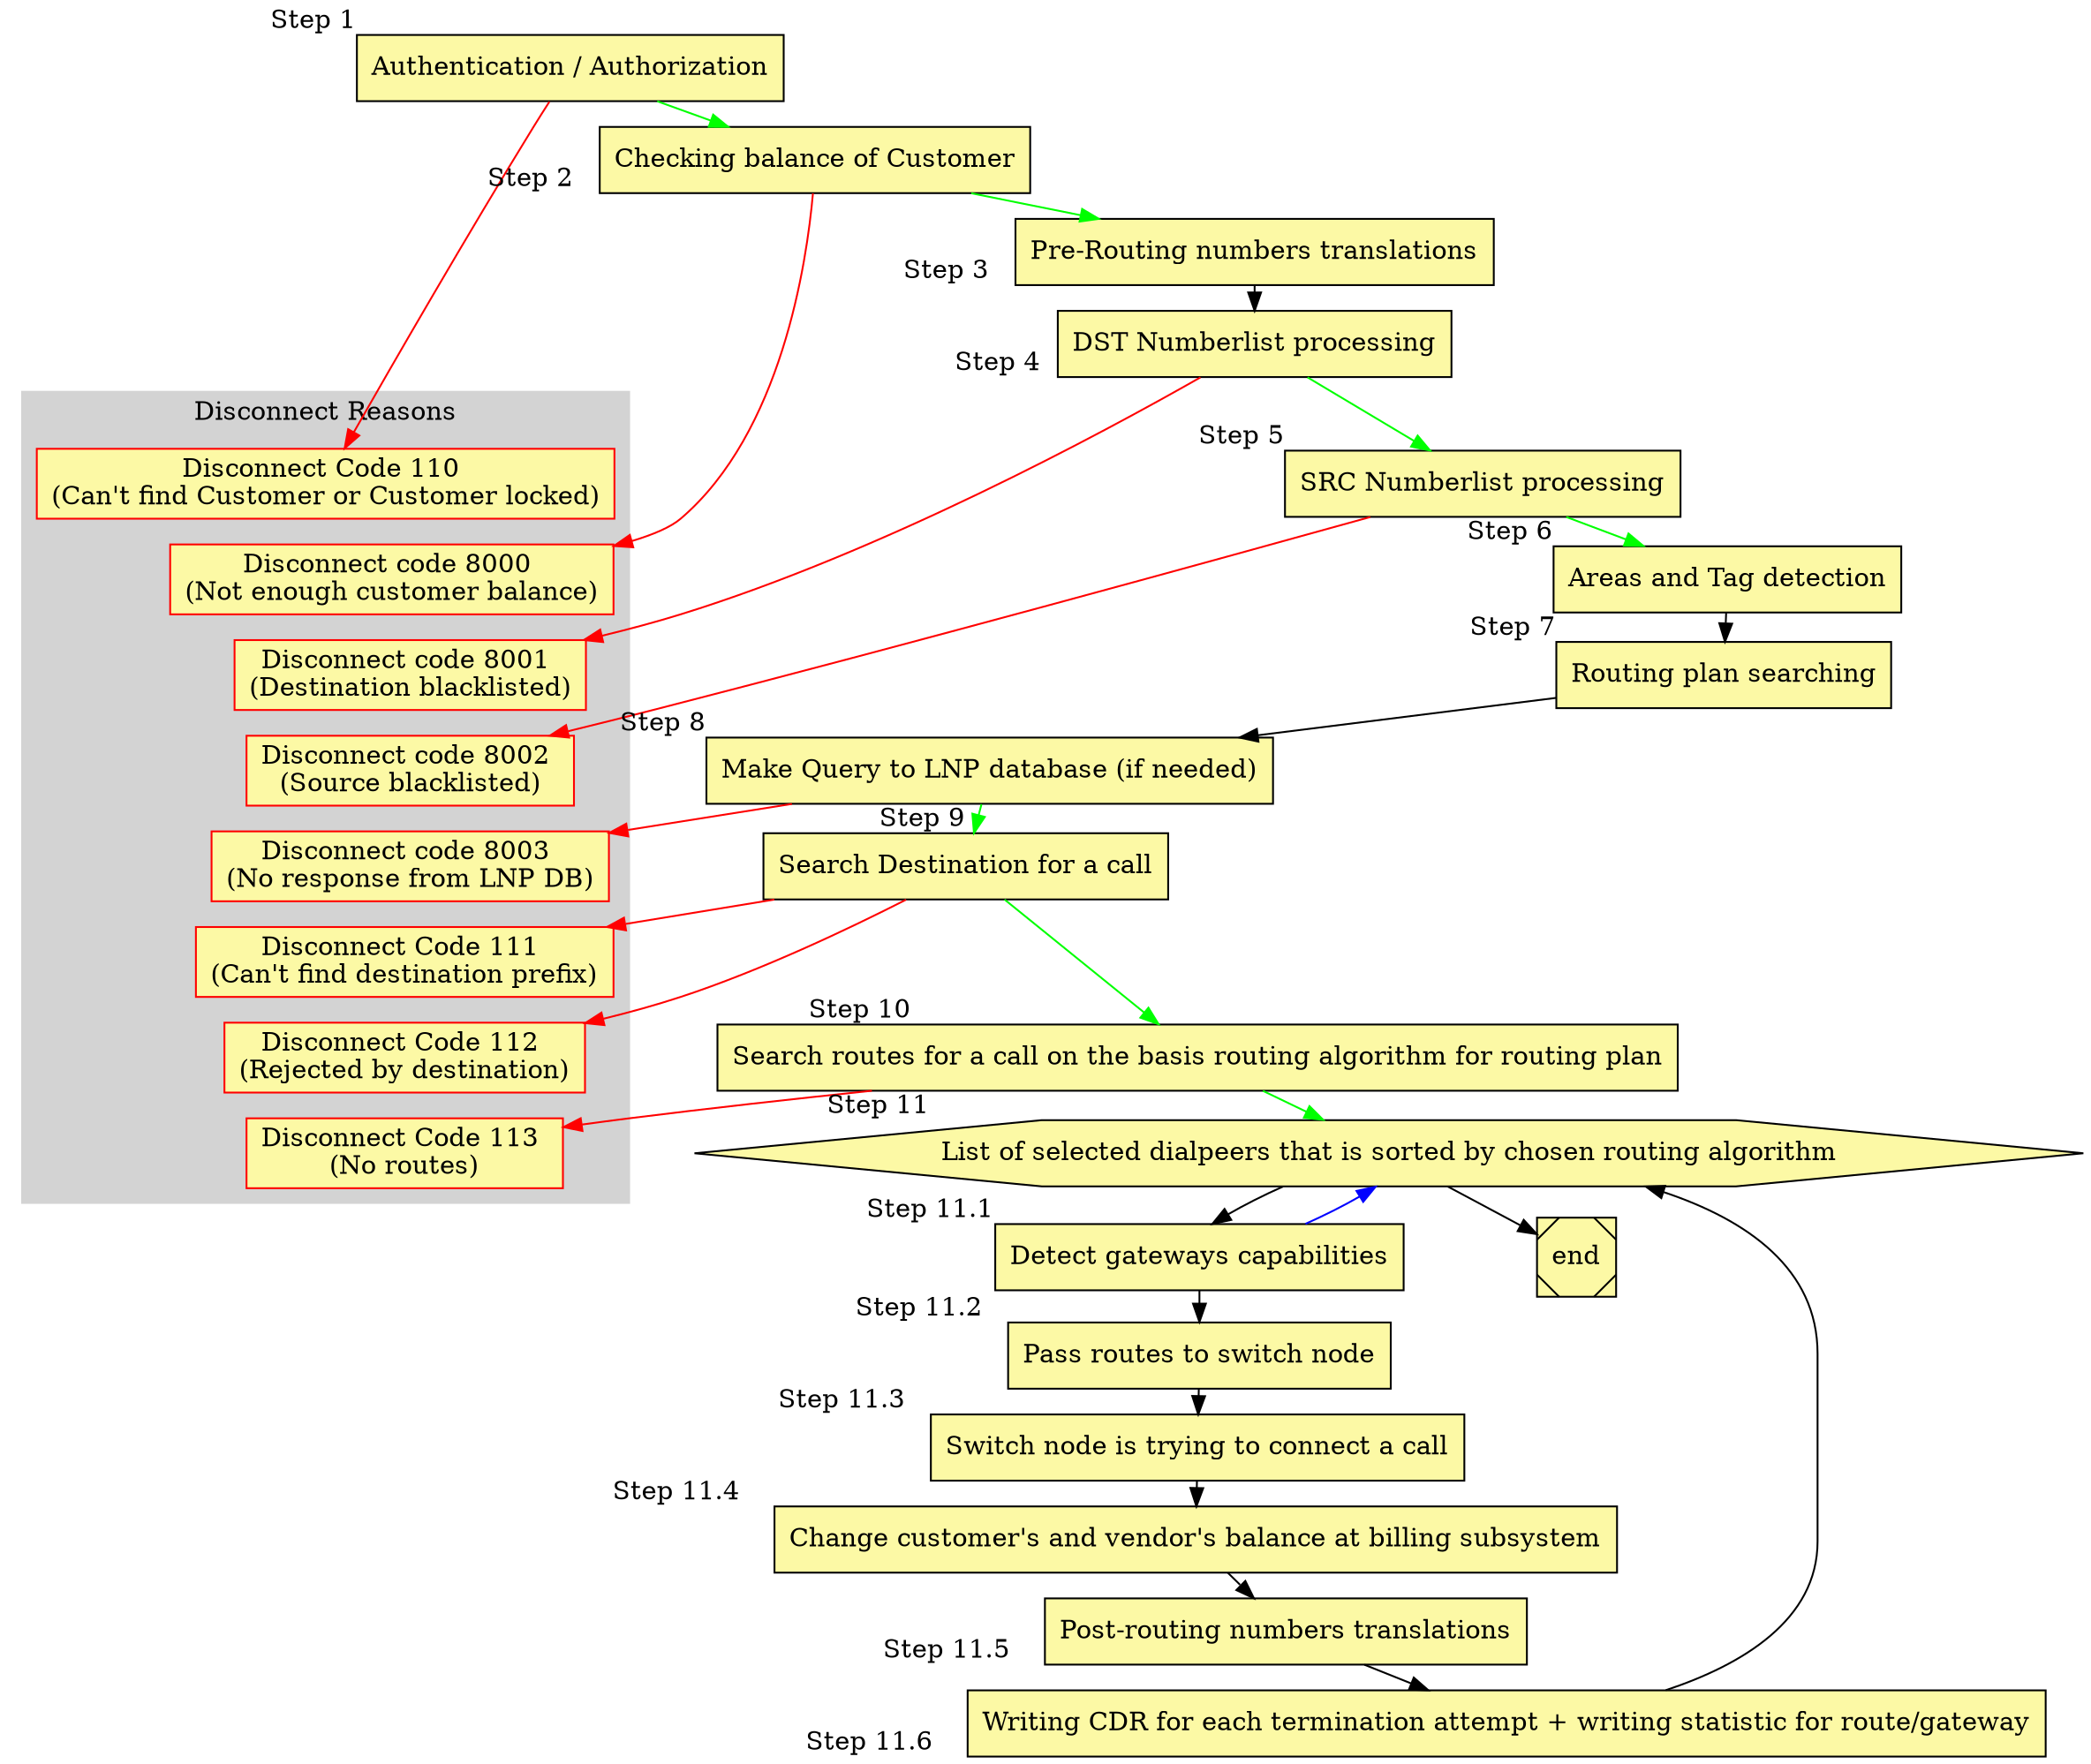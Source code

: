 digraph General {

    node [style=filled; fillcolor="#FCF9A5"];
    graph [nodesep=1, ranksep=0.2, mindist=0.5];

    subgraph cluster_DC {
        style=filled;
        color=lightgrey;
        node [style=filled,color=red];

        reason1 [label = "Disconnect Code 110 \n(Can't find Customer or Customer locked)"; shape=box; sides=4 ];
        reason2 [label = "Disconnect code 8000 \n(Not enough customer balance)"; shape=box; sides=4 ];
        reason3 [label = "Disconnect code 8001 \n(Destination blacklisted)"; shape=box; sides=4 ];
        reason4 [label = "Disconnect code 8002 \n(Source blacklisted)"; shape=box; sides=4 ];
        reason5 [label = "Disconnect code 8003 \n(No response from LNP DB)"; shape=box; sides=4 ];
        reason6 [label = "Disconnect Code 111 \n(Can't find destination prefix)"; shape=box; sides=4 ];
        reason7 [label = "Disconnect Code 112 \n(Rejected by destination)"; shape=box; sides=4 ];
        reason8 [label = "Disconnect Code 113 \n(No routes)"; shape=box; sides=4 ];

        reason1->reason2 [style=invis];
        reason2->reason3 [style=invis];
        reason3->reason4 [style=invis];
        reason4->reason5 [style=invis];
        reason5->reason6 [style=invis];
        reason6->reason7 [style=invis];
        reason7->reason8 [style=invis];
        label = "Disconnect Reasons";
    }


    block1 [label = "Authentication / Authorization"; xlabel = "Step 1"; shape=box; sides=4 ];
    block2 [label = "Checking balance of Customer"; xlabel = "Step 2   "; shape=box; sides=4 ];
    block3 [label = "Pre-Routing numbers translations"; xlabel = "Step 3   "; shape=box; sides=4 ];
    block4 [label = "DST Numberlist processing"; xlabel = "Step 4  "; shape=box; sides=4 ];
    block5 [label = "SRC Numberlist processing"; xlabel = "Step 5"; shape=box; sides=4 ];
    block6 [label = "Areas and Tag detection"; xlabel = "Step 6"; shape=box; sides=4 ];
    block7 [label = "Routing plan searching"; xlabel = "Step 7"; shape=box; sides=4 ];
    block8 [label = "Make Query to LNP database (if needed)"; xlabel = "Step 8"; shape=box; sides=4 ];
    block9 [label = "Search Destination for a call"; xlabel = "              Step 9"; shape=box; sides=4 ];
    block10 [label = "Search routes for a call on the basis routing algorithm for routing plan"; xlabel = "           Step 10"; shape=box; sides=4 ];

    block11 [label = "List of selected dialpeers that is sorted by chosen routing algorithm"; xlabel = "                Step 11"; shape=hexagon];
    block12 [label = "Detect gateways capabilities"; xlabel = "Step 11.1"; shape=box; sides=4 ];
    block13 [label = "Pass routes to switch node"; xlabel = "Step 11.2   "; shape=box; sides=4 ];
    block14 [label = "Switch node is trying to connect a call"; xlabel = "Step 11.3   "; shape=box; sides=4 ];
    block15 [label = "Change customer's and vendor's balance at billing subsystem"; xlabel = "Step 11.4    "; shape=box; sides=4 ];
    block16 [label = "Post-routing numbers translations"; xlabel = "Step 11.5    "; shape=box; sides=4 ];
    block17 [label = "Writing CDR for each termination attempt + writing statistic for route/gateway"; xlabel = "Step 11.6    "; shape=box; sides=4 ];
    end [shape=Msquare];

    block1 -> block2 [color=green];
    block1 -> reason1 [color=red];

    block2 -> block3 [color=green];
    block2 -> reason2 [color=red];
    block3 -> block4 [color=black];
    block4 -> block5 [color=green];
    block4 -> reason3 [color=red];
    block5 -> block6 [color=green];
    block5 -> reason4 [color=red];
    block6 -> block7 [color=black];
    block7 -> block8 [color=black];
    block8 -> block9 [color=green];
    block8 -> reason5 [color=red];
    block9 -> block10 [color=green];
    block9 -> reason6 [color=red];
    block9 -> reason7 [color=red];
    block10 -> block11 [color=green];
    block10 -> reason8 [color=red];
    block11 -> block12 [color=black];
    block12 -> block13 [color=black];
    block12 -> block11 [color=blue];
    block13 -> block14 [color=black];
    block14 -> block15 [color=black];
    block15 -> block16 [color=black];
    block16 -> block17 [color=black];
    block17 -> block11 [color=black];
    block11 -> end [color=black];


}
